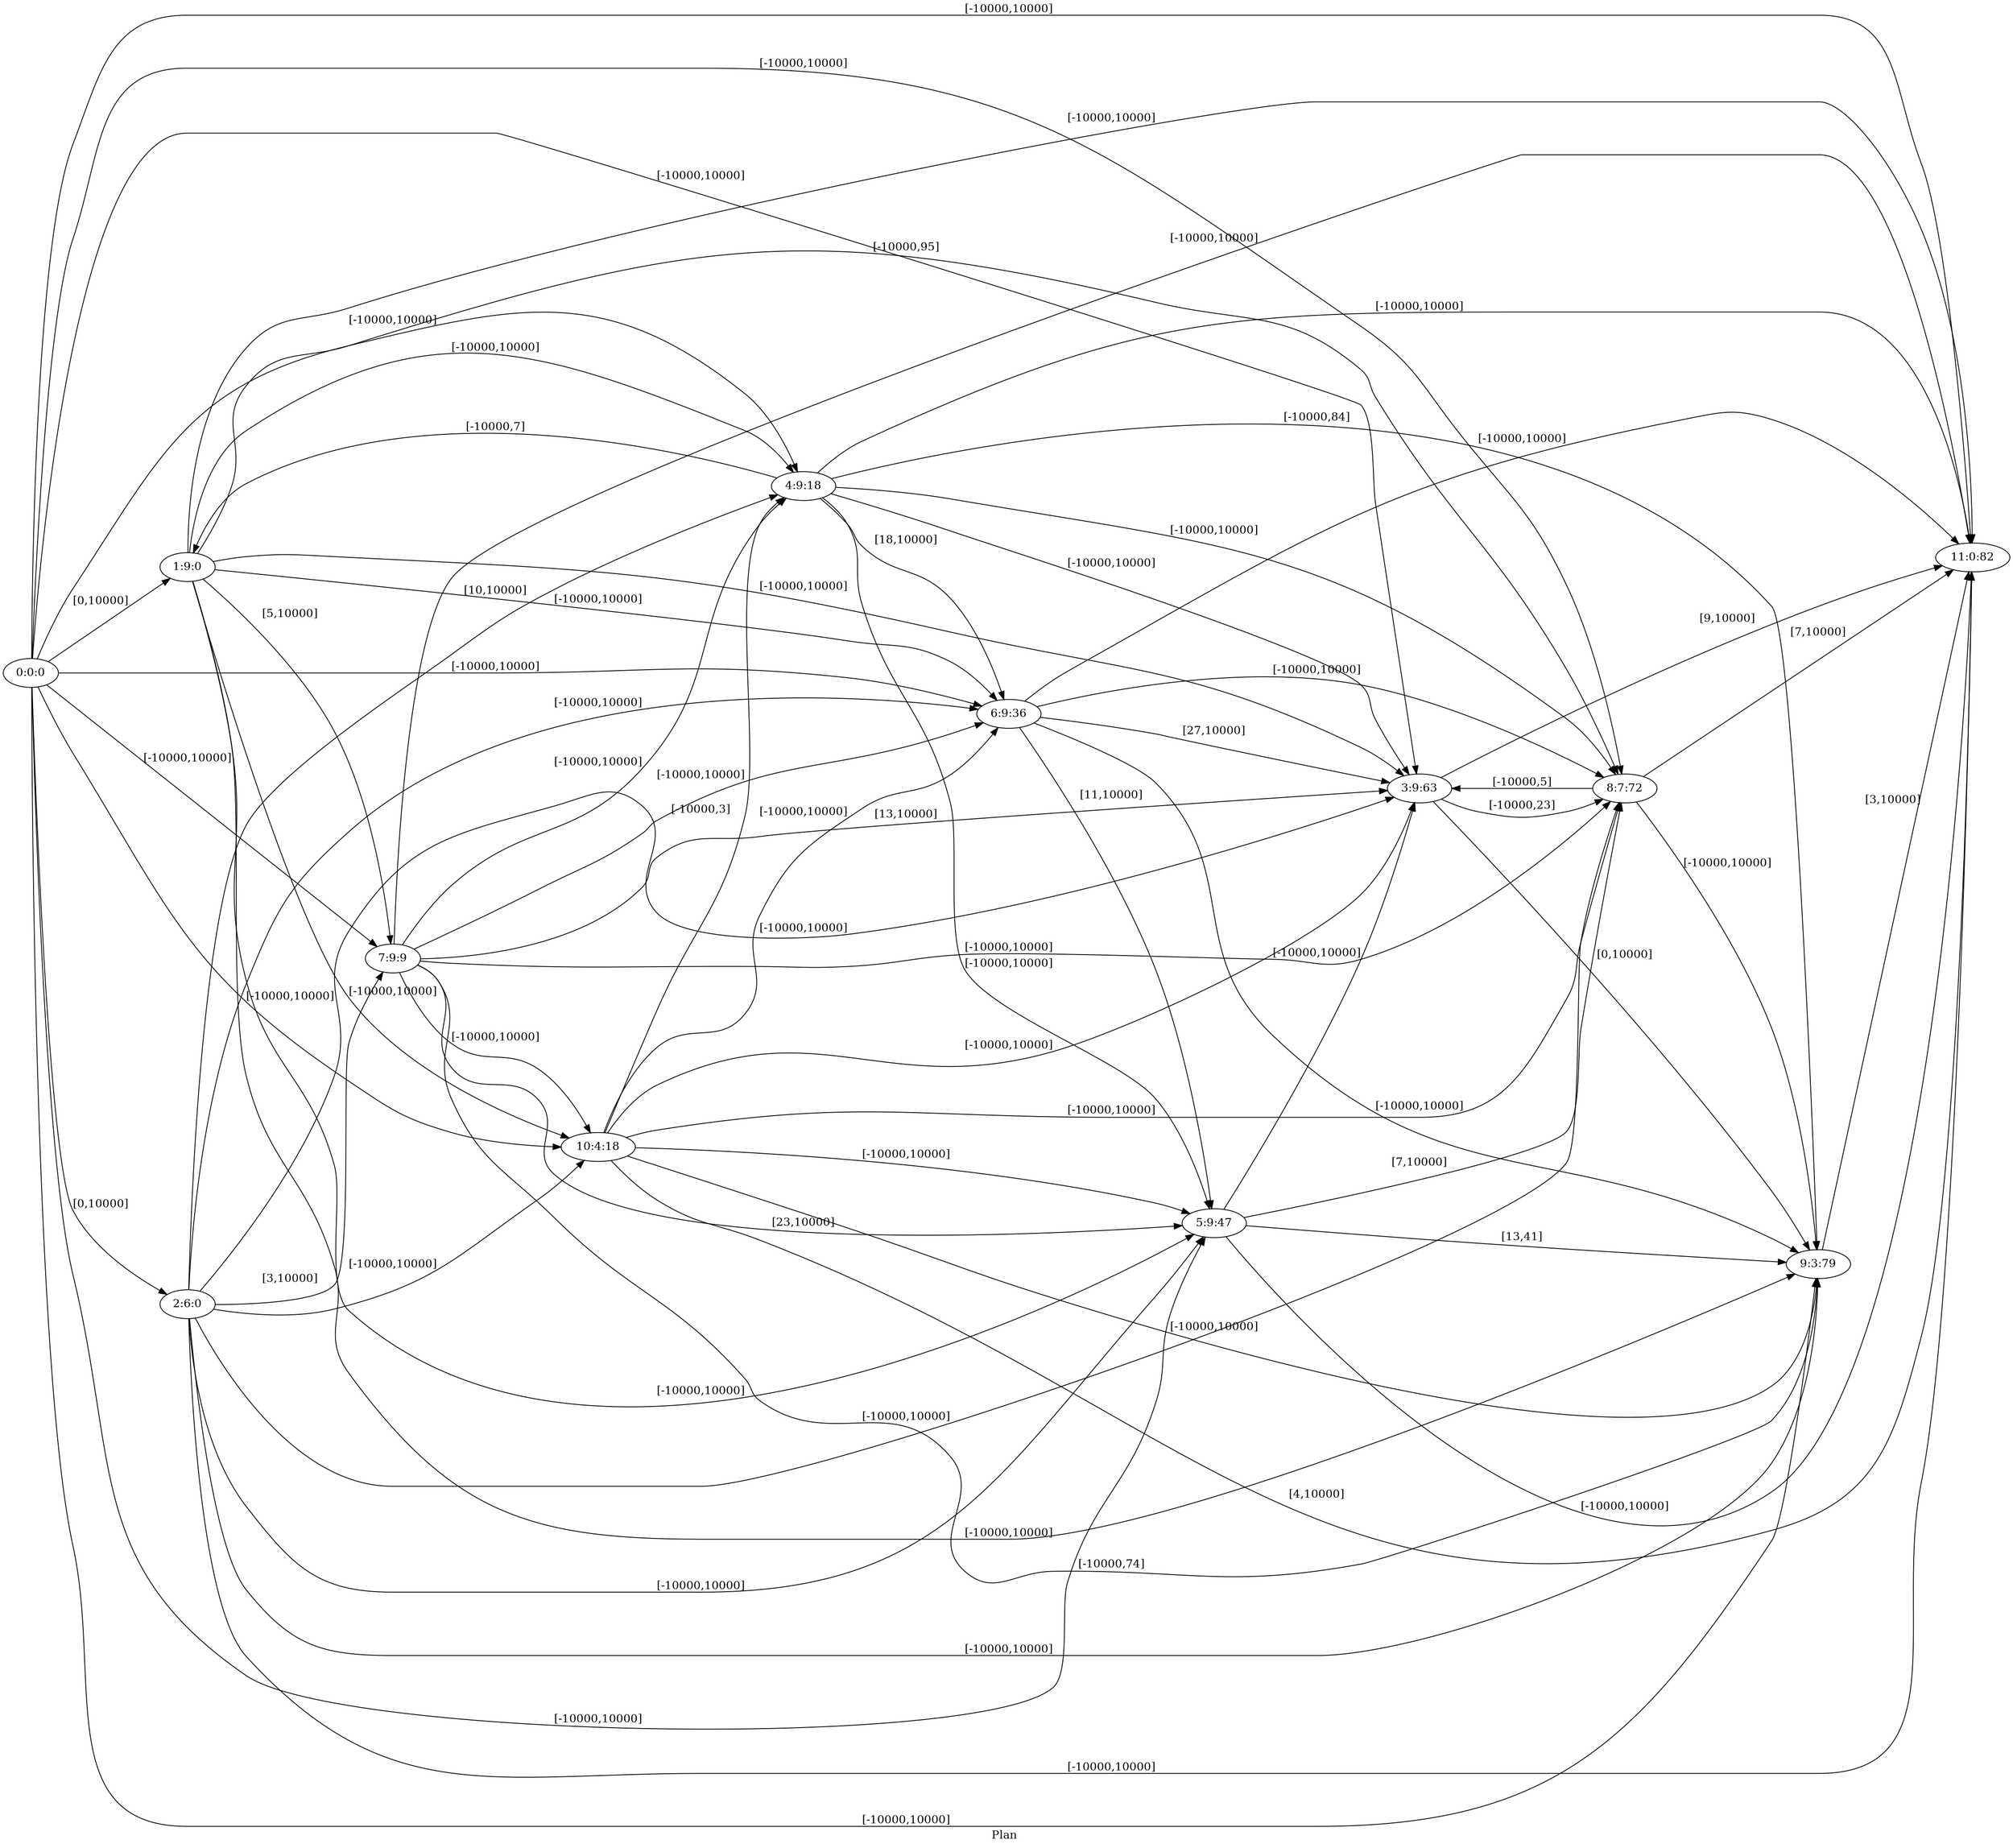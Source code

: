 digraph G {
 rankdir = LR;
 nodesep = .45; 
 size = 30;
label="Plan ";
 fldt = 0.329729;
"0:0:0"->"1:9:0"[ label = "[0,10000]"];
"0:0:0"->"2:6:0"[ label = "[0,10000]"];
"0:0:0"->"3:9:63"[ label = "[-10000,10000]"];
"0:0:0"->"4:9:18"[ label = "[-10000,10000]"];
"0:0:0"->"5:9:47"[ label = "[-10000,10000]"];
"0:0:0"->"6:9:36"[ label = "[-10000,10000]"];
"0:0:0"->"7:9:9"[ label = "[-10000,10000]"];
"0:0:0"->"8:7:72"[ label = "[-10000,10000]"];
"0:0:0"->"9:3:79"[ label = "[-10000,10000]"];
"0:0:0"->"10:4:18"[ label = "[-10000,10000]"];
"0:0:0"->"11:0:82"[ label = "[-10000,10000]"];
"1:9:0"->"3:9:63"[ label = "[-10000,10000]"];
"1:9:0"->"4:9:18"[ label = "[-10000,10000]"];
"1:9:0"->"5:9:47"[ label = "[-10000,10000]"];
"1:9:0"->"6:9:36"[ label = "[-10000,10000]"];
"1:9:0"->"7:9:9"[ label = "[5,10000]"];
"1:9:0"->"8:7:72"[ label = "[-10000,95]"];
"1:9:0"->"9:3:79"[ label = "[-10000,10000]"];
"1:9:0"->"10:4:18"[ label = "[-10000,10000]"];
"1:9:0"->"11:0:82"[ label = "[-10000,10000]"];
"2:6:0"->"3:9:63"[ label = "[-10000,10000]"];
"2:6:0"->"4:9:18"[ label = "[10,10000]"];
"2:6:0"->"5:9:47"[ label = "[-10000,10000]"];
"2:6:0"->"6:9:36"[ label = "[-10000,10000]"];
"2:6:0"->"7:9:9"[ label = "[3,10000]"];
"2:6:0"->"8:7:72"[ label = "[-10000,10000]"];
"2:6:0"->"9:3:79"[ label = "[-10000,10000]"];
"2:6:0"->"10:4:18"[ label = "[-10000,10000]"];
"2:6:0"->"11:0:82"[ label = "[-10000,10000]"];
"3:9:63"->"8:7:72"[ label = "[-10000,23]"];
"3:9:63"->"9:3:79"[ label = "[0,10000]"];
"3:9:63"->"11:0:82"[ label = "[9,10000]"];
"4:9:18"->"1:9:0"[ label = "[-10000,7]"];
"4:9:18"->"3:9:63"[ label = "[-10000,10000]"];
"4:9:18"->"5:9:47"[ label = "[-10000,10000]"];
"4:9:18"->"6:9:36"[ label = "[18,10000]"];
"4:9:18"->"8:7:72"[ label = "[-10000,10000]"];
"4:9:18"->"9:3:79"[ label = "[-10000,84]"];
"4:9:18"->"11:0:82"[ label = "[-10000,10000]"];
"5:9:47"->"3:9:63"[ label = "[-10000,10000]"];
"5:9:47"->"8:7:72"[ label = "[7,10000]"];
"5:9:47"->"9:3:79"[ label = "[13,41]"];
"5:9:47"->"11:0:82"[ label = "[-10000,10000]"];
"6:9:36"->"3:9:63"[ label = "[27,10000]"];
"6:9:36"->"5:9:47"[ label = "[11,10000]"];
"6:9:36"->"8:7:72"[ label = "[-10000,10000]"];
"6:9:36"->"9:3:79"[ label = "[-10000,10000]"];
"6:9:36"->"11:0:82"[ label = "[-10000,10000]"];
"7:9:9"->"3:9:63"[ label = "[13,10000]"];
"7:9:9"->"4:9:18"[ label = "[-10000,10000]"];
"7:9:9"->"5:9:47"[ label = "[23,10000]"];
"7:9:9"->"6:9:36"[ label = "[-10000,10000]"];
"7:9:9"->"8:7:72"[ label = "[-10000,10000]"];
"7:9:9"->"9:3:79"[ label = "[-10000,74]"];
"7:9:9"->"10:4:18"[ label = "[-10000,10000]"];
"7:9:9"->"11:0:82"[ label = "[-10000,10000]"];
"8:7:72"->"3:9:63"[ label = "[-10000,5]"];
"8:7:72"->"9:3:79"[ label = "[-10000,10000]"];
"8:7:72"->"11:0:82"[ label = "[7,10000]"];
"9:3:79"->"11:0:82"[ label = "[3,10000]"];
"10:4:18"->"3:9:63"[ label = "[-10000,10000]"];
"10:4:18"->"4:9:18"[ label = "[-10000,3]"];
"10:4:18"->"5:9:47"[ label = "[-10000,10000]"];
"10:4:18"->"6:9:36"[ label = "[-10000,10000]"];
"10:4:18"->"8:7:72"[ label = "[-10000,10000]"];
"10:4:18"->"9:3:79"[ label = "[-10000,10000]"];
"10:4:18"->"11:0:82"[ label = "[4,10000]"];
}
